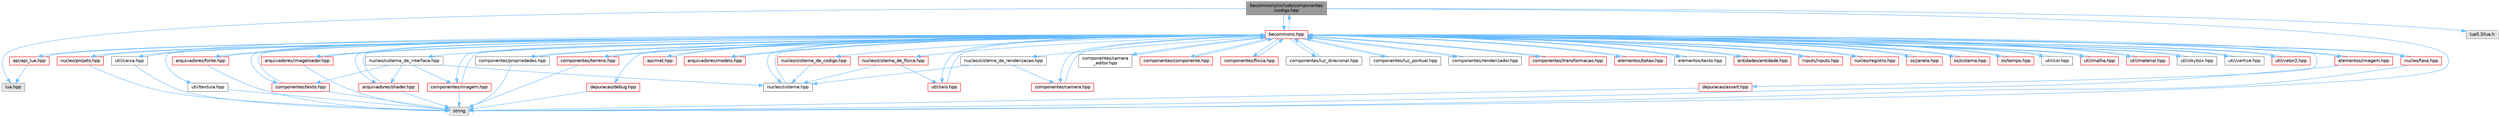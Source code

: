 digraph "becommons/include/componentes/codigo.hpp"
{
 // LATEX_PDF_SIZE
  bgcolor="transparent";
  edge [fontname=Helvetica,fontsize=10,labelfontname=Helvetica,labelfontsize=10];
  node [fontname=Helvetica,fontsize=10,shape=box,height=0.2,width=0.4];
  Node1 [id="Node000001",label="becommons/include/componentes\l/codigo.hpp",height=0.2,width=0.4,color="gray40", fillcolor="grey60", style="filled", fontcolor="black",tooltip="Componente de código para entidades ECS."];
  Node1 -> Node2 [id="edge1_Node000001_Node000002",color="steelblue1",style="solid",tooltip=" "];
  Node2 [id="Node000002",label="string",height=0.2,width=0.4,color="grey60", fillcolor="#E0E0E0", style="filled",tooltip=" "];
  Node1 -> Node3 [id="edge2_Node000001_Node000003",color="steelblue1",style="solid",tooltip=" "];
  Node3 [id="Node000003",label="lua.hpp",height=0.2,width=0.4,color="grey60", fillcolor="#E0E0E0", style="filled",tooltip=" "];
  Node1 -> Node4 [id="edge3_Node000001_Node000004",color="steelblue1",style="solid",tooltip=" "];
  Node4 [id="Node000004",label="becommons.hpp",height=0.2,width=0.4,color="red", fillcolor="#FFF0F0", style="filled",URL="$becommons_8hpp.html",tooltip=" "];
  Node4 -> Node5 [id="edge4_Node000004_Node000005",color="steelblue1",style="solid",tooltip=" "];
  Node5 [id="Node000005",label="api/api_lua.hpp",height=0.2,width=0.4,color="red", fillcolor="#FFF0F0", style="filled",URL="$api__lua_8hpp.html",tooltip="Gerencia a configuração do luabridge para api lua."];
  Node5 -> Node3 [id="edge5_Node000005_Node000003",color="steelblue1",style="solid",tooltip=" "];
  Node5 -> Node4 [id="edge6_Node000005_Node000004",color="steelblue1",style="solid",tooltip=" "];
  Node4 -> Node9 [id="edge7_Node000004_Node000009",color="steelblue1",style="solid",tooltip=" "];
  Node9 [id="Node000009",label="api/mat.hpp",height=0.2,width=0.4,color="red", fillcolor="#FFF0F0", style="filled",URL="$mat_8hpp.html",tooltip="Gerencia funçoes matemáticas."];
  Node9 -> Node4 [id="edge8_Node000009_Node000004",color="steelblue1",style="solid",tooltip=" "];
  Node4 -> Node12 [id="edge9_Node000004_Node000012",color="steelblue1",style="solid",tooltip=" "];
  Node12 [id="Node000012",label="arquivadores/fonte.hpp",height=0.2,width=0.4,color="red", fillcolor="#FFF0F0", style="filled",URL="$fonte_8hpp.html",tooltip="Define estruturas básicas para renderização de textos."];
  Node12 -> Node2 [id="edge10_Node000012_Node000002",color="steelblue1",style="solid",tooltip=" "];
  Node12 -> Node4 [id="edge11_Node000012_Node000004",color="steelblue1",style="solid",tooltip=" "];
  Node4 -> Node16 [id="edge12_Node000004_Node000016",color="steelblue1",style="solid",tooltip=" "];
  Node16 [id="Node000016",label="arquivadores/imageloader.hpp",height=0.2,width=0.4,color="red", fillcolor="#FFF0F0", style="filled",URL="$imageloader_8hpp.html",tooltip="Gerencia as imagems/texturas carregadas na engine."];
  Node16 -> Node2 [id="edge13_Node000016_Node000002",color="steelblue1",style="solid",tooltip=" "];
  Node16 -> Node4 [id="edge14_Node000016_Node000004",color="steelblue1",style="solid",tooltip=" "];
  Node4 -> Node22 [id="edge15_Node000004_Node000022",color="steelblue1",style="solid",tooltip=" "];
  Node22 [id="Node000022",label="arquivadores/modelo.hpp",height=0.2,width=0.4,color="red", fillcolor="#FFF0F0", style="filled",URL="$modelo_8hpp.html",tooltip="Carrega um modelo usando a biblioteca assimp com base em um diretório."];
  Node22 -> Node4 [id="edge16_Node000022_Node000004",color="steelblue1",style="solid",tooltip=" "];
  Node4 -> Node24 [id="edge17_Node000004_Node000024",color="steelblue1",style="solid",tooltip=" "];
  Node24 [id="Node000024",label="arquivadores/shader.hpp",height=0.2,width=0.4,color="red", fillcolor="#FFF0F0", style="filled",URL="$shader_8hpp.html",tooltip="Gerencia os shaders GLSL."];
  Node24 -> Node2 [id="edge18_Node000024_Node000002",color="steelblue1",style="solid",tooltip=" "];
  Node24 -> Node4 [id="edge19_Node000024_Node000004",color="steelblue1",style="solid",tooltip=" "];
  Node4 -> Node30 [id="edge20_Node000004_Node000030",color="steelblue1",style="solid",tooltip=" "];
  Node30 [id="Node000030",label="componentes/camera.hpp",height=0.2,width=0.4,color="red", fillcolor="#FFF0F0", style="filled",URL="$camera_8hpp.html",tooltip="Estrutura básica de câmera."];
  Node30 -> Node4 [id="edge21_Node000030_Node000004",color="steelblue1",style="solid",tooltip=" "];
  Node4 -> Node33 [id="edge22_Node000004_Node000033",color="steelblue1",style="solid",tooltip=" "];
  Node33 [id="Node000033",label="componentes/camera\l_editor.hpp",height=0.2,width=0.4,color="grey40", fillcolor="white", style="filled",URL="$camera__editor_8hpp.html",tooltip=" "];
  Node33 -> Node4 [id="edge23_Node000033_Node000004",color="steelblue1",style="solid",tooltip=" "];
  Node4 -> Node1 [id="edge24_Node000004_Node000001",color="steelblue1",style="solid",tooltip=" "];
  Node4 -> Node34 [id="edge25_Node000004_Node000034",color="steelblue1",style="solid",tooltip=" "];
  Node34 [id="Node000034",label="componentes/componente.hpp",height=0.2,width=0.4,color="red", fillcolor="#FFF0F0", style="filled",URL="$componente_8hpp.html",tooltip="Estrutura base para componetes."];
  Node34 -> Node4 [id="edge26_Node000034_Node000004",color="steelblue1",style="solid",tooltip=" "];
  Node4 -> Node39 [id="edge27_Node000004_Node000039",color="steelblue1",style="solid",tooltip=" "];
  Node39 [id="Node000039",label="componentes/fisica.hpp",height=0.2,width=0.4,color="red", fillcolor="#FFF0F0", style="filled",URL="$fisica_8hpp.html",tooltip="Componente de física para entidades ECS."];
  Node39 -> Node4 [id="edge28_Node000039_Node000004",color="steelblue1",style="solid",tooltip=" "];
  Node4 -> Node40 [id="edge29_Node000004_Node000040",color="steelblue1",style="solid",tooltip=" "];
  Node40 [id="Node000040",label="componentes/imagem.hpp",height=0.2,width=0.4,color="red", fillcolor="#FFF0F0", style="filled",URL="$componentes_2imagem_8hpp.html",tooltip=" "];
  Node40 -> Node2 [id="edge30_Node000040_Node000002",color="steelblue1",style="solid",tooltip=" "];
  Node40 -> Node4 [id="edge31_Node000040_Node000004",color="steelblue1",style="solid",tooltip=" "];
  Node4 -> Node41 [id="edge32_Node000004_Node000041",color="steelblue1",style="solid",tooltip=" "];
  Node41 [id="Node000041",label="componentes/luz_direcional.hpp",height=0.2,width=0.4,color="grey40", fillcolor="white", style="filled",URL="$luz__direcional_8hpp.html",tooltip=" "];
  Node41 -> Node4 [id="edge33_Node000041_Node000004",color="steelblue1",style="solid",tooltip=" "];
  Node4 -> Node42 [id="edge34_Node000004_Node000042",color="steelblue1",style="solid",tooltip=" "];
  Node42 [id="Node000042",label="componentes/luz_pontual.hpp",height=0.2,width=0.4,color="grey40", fillcolor="white", style="filled",URL="$luz__pontual_8hpp.html",tooltip=" "];
  Node42 -> Node4 [id="edge35_Node000042_Node000004",color="steelblue1",style="solid",tooltip=" "];
  Node4 -> Node43 [id="edge36_Node000004_Node000043",color="steelblue1",style="solid",tooltip=" "];
  Node43 [id="Node000043",label="componentes/propriedades.hpp",height=0.2,width=0.4,color="grey40", fillcolor="white", style="filled",URL="$propriedades_8hpp.html",tooltip=" "];
  Node43 -> Node2 [id="edge37_Node000043_Node000002",color="steelblue1",style="solid",tooltip=" "];
  Node43 -> Node4 [id="edge38_Node000043_Node000004",color="steelblue1",style="solid",tooltip=" "];
  Node4 -> Node44 [id="edge39_Node000004_Node000044",color="steelblue1",style="solid",tooltip=" "];
  Node44 [id="Node000044",label="componentes/renderizador.hpp",height=0.2,width=0.4,color="grey40", fillcolor="white", style="filled",URL="$renderizador_8hpp.html",tooltip=" "];
  Node44 -> Node4 [id="edge40_Node000044_Node000004",color="steelblue1",style="solid",tooltip=" "];
  Node4 -> Node45 [id="edge41_Node000004_Node000045",color="steelblue1",style="solid",tooltip=" "];
  Node45 [id="Node000045",label="componentes/terreno.hpp",height=0.2,width=0.4,color="red", fillcolor="#FFF0F0", style="filled",URL="$terreno_8hpp.html",tooltip=" "];
  Node45 -> Node2 [id="edge42_Node000045_Node000002",color="steelblue1",style="solid",tooltip=" "];
  Node45 -> Node4 [id="edge43_Node000045_Node000004",color="steelblue1",style="solid",tooltip=" "];
  Node4 -> Node46 [id="edge44_Node000004_Node000046",color="steelblue1",style="solid",tooltip=" "];
  Node46 [id="Node000046",label="componentes/texto.hpp",height=0.2,width=0.4,color="red", fillcolor="#FFF0F0", style="filled",URL="$componentes_2texto_8hpp.html",tooltip=" "];
  Node46 -> Node2 [id="edge45_Node000046_Node000002",color="steelblue1",style="solid",tooltip=" "];
  Node46 -> Node4 [id="edge46_Node000046_Node000004",color="steelblue1",style="solid",tooltip=" "];
  Node4 -> Node47 [id="edge47_Node000004_Node000047",color="steelblue1",style="solid",tooltip=" "];
  Node47 [id="Node000047",label="componentes/transformacao.hpp",height=0.2,width=0.4,color="red", fillcolor="#FFF0F0", style="filled",URL="$transformacao_8hpp.html",tooltip="Calcula a mtriz de modelo para um objeto 3d qualquer."];
  Node47 -> Node4 [id="edge48_Node000047_Node000004",color="steelblue1",style="solid",tooltip=" "];
  Node4 -> Node51 [id="edge49_Node000004_Node000051",color="steelblue1",style="solid",tooltip=" "];
  Node51 [id="Node000051",label="depuracao/debug.hpp",height=0.2,width=0.4,color="red", fillcolor="#FFF0F0", style="filled",URL="$debug_8hpp.html",tooltip=" "];
  Node51 -> Node2 [id="edge50_Node000051_Node000002",color="steelblue1",style="solid",tooltip=" "];
  Node4 -> Node52 [id="edge51_Node000004_Node000052",color="steelblue1",style="solid",tooltip=" "];
  Node52 [id="Node000052",label="depuracao/assert.hpp",height=0.2,width=0.4,color="red", fillcolor="#FFF0F0", style="filled",URL="$assert_8hpp.html",tooltip=" "];
  Node52 -> Node2 [id="edge52_Node000052_Node000002",color="steelblue1",style="solid",tooltip=" "];
  Node4 -> Node55 [id="edge53_Node000004_Node000055",color="steelblue1",style="solid",tooltip=" "];
  Node55 [id="Node000055",label="elementos/botao.hpp",height=0.2,width=0.4,color="red", fillcolor="#FFF0F0", style="filled",URL="$botao_8hpp.html",tooltip=" "];
  Node55 -> Node4 [id="edge54_Node000055_Node000004",color="steelblue1",style="solid",tooltip=" "];
  Node4 -> Node57 [id="edge55_Node000004_Node000057",color="steelblue1",style="solid",tooltip=" "];
  Node57 [id="Node000057",label="elementos/imagem.hpp",height=0.2,width=0.4,color="red", fillcolor="#FFF0F0", style="filled",URL="$elementos_2imagem_8hpp.html",tooltip="Gerencia a configuração do luabridge para api lua."];
  Node57 -> Node2 [id="edge56_Node000057_Node000002",color="steelblue1",style="solid",tooltip=" "];
  Node57 -> Node4 [id="edge57_Node000057_Node000004",color="steelblue1",style="solid",tooltip=" "];
  Node4 -> Node58 [id="edge58_Node000004_Node000058",color="steelblue1",style="solid",tooltip=" "];
  Node58 [id="Node000058",label="elementos/texto.hpp",height=0.2,width=0.4,color="grey40", fillcolor="white", style="filled",URL="$elementos_2texto_8hpp.html",tooltip=" "];
  Node58 -> Node4 [id="edge59_Node000058_Node000004",color="steelblue1",style="solid",tooltip=" "];
  Node4 -> Node59 [id="edge60_Node000004_Node000059",color="steelblue1",style="solid",tooltip=" "];
  Node59 [id="Node000059",label="entidades/entidade.hpp",height=0.2,width=0.4,color="red", fillcolor="#FFF0F0", style="filled",URL="$entidade_8hpp.html",tooltip="Inclusoes e defini��es relacionadas � entidade."];
  Node59 -> Node4 [id="edge61_Node000059_Node000004",color="steelblue1",style="solid",tooltip=" "];
  Node4 -> Node60 [id="edge62_Node000004_Node000060",color="steelblue1",style="solid",tooltip=" "];
  Node60 [id="Node000060",label="inputs/inputs.hpp",height=0.2,width=0.4,color="red", fillcolor="#FFF0F0", style="filled",URL="$inputs_8hpp.html",tooltip=" "];
  Node60 -> Node4 [id="edge63_Node000060_Node000004",color="steelblue1",style="solid",tooltip=" "];
  Node4 -> Node61 [id="edge64_Node000004_Node000061",color="steelblue1",style="solid",tooltip=" "];
  Node61 [id="Node000061",label="nucleo/fase.hpp",height=0.2,width=0.4,color="red", fillcolor="#FFF0F0", style="filled",URL="$fase_8hpp.html",tooltip="Gerencia sistemas numa fase."];
  Node61 -> Node2 [id="edge65_Node000061_Node000002",color="steelblue1",style="solid",tooltip=" "];
  Node61 -> Node4 [id="edge66_Node000061_Node000004",color="steelblue1",style="solid",tooltip=" "];
  Node4 -> Node62 [id="edge67_Node000004_Node000062",color="steelblue1",style="solid",tooltip=" "];
  Node62 [id="Node000062",label="nucleo/projeto.hpp",height=0.2,width=0.4,color="red", fillcolor="#FFF0F0", style="filled",URL="$projeto_8hpp.html",tooltip="Gerencia configurações do projeto."];
  Node62 -> Node2 [id="edge68_Node000062_Node000002",color="steelblue1",style="solid",tooltip=" "];
  Node62 -> Node4 [id="edge69_Node000062_Node000004",color="steelblue1",style="solid",tooltip=" "];
  Node4 -> Node63 [id="edge70_Node000004_Node000063",color="steelblue1",style="solid",tooltip=" "];
  Node63 [id="Node000063",label="nucleo/registro.hpp",height=0.2,width=0.4,color="red", fillcolor="#FFF0F0", style="filled",URL="$registro_8hpp.html",tooltip="Inclusoes e definições relacionadas à registro."];
  Node63 -> Node4 [id="edge71_Node000063_Node000004",color="steelblue1",style="solid",tooltip=" "];
  Node4 -> Node65 [id="edge72_Node000004_Node000065",color="steelblue1",style="solid",tooltip=" "];
  Node65 [id="Node000065",label="nucleo/sistema.hpp",height=0.2,width=0.4,color="grey40", fillcolor="white", style="filled",URL="$nucleo_2sistema_8hpp.html",tooltip=" "];
  Node65 -> Node4 [id="edge73_Node000065_Node000004",color="steelblue1",style="solid",tooltip=" "];
  Node4 -> Node66 [id="edge74_Node000004_Node000066",color="steelblue1",style="solid",tooltip=" "];
  Node66 [id="Node000066",label="nucleo/sistema_de_codigo.hpp",height=0.2,width=0.4,color="red", fillcolor="#FFF0F0", style="filled",URL="$sistema__de__codigo_8hpp.html",tooltip=" "];
  Node66 -> Node65 [id="edge75_Node000066_Node000065",color="steelblue1",style="solid",tooltip=" "];
  Node4 -> Node69 [id="edge76_Node000004_Node000069",color="steelblue1",style="solid",tooltip=" "];
  Node69 [id="Node000069",label="nucleo/sistema_de_fisica.hpp",height=0.2,width=0.4,color="red", fillcolor="#FFF0F0", style="filled",URL="$sistema__de__fisica_8hpp.html",tooltip="Gerencia a fisica de jogo com o bullet3."];
  Node69 -> Node65 [id="edge77_Node000069_Node000065",color="steelblue1",style="solid",tooltip=" "];
  Node69 -> Node70 [id="edge78_Node000069_Node000070",color="steelblue1",style="solid",tooltip=" "];
  Node70 [id="Node000070",label="util/raio.hpp",height=0.2,width=0.4,color="red", fillcolor="#FFF0F0", style="filled",URL="$raio_8hpp.html",tooltip=" "];
  Node70 -> Node4 [id="edge79_Node000070_Node000004",color="steelblue1",style="solid",tooltip=" "];
  Node4 -> Node71 [id="edge80_Node000004_Node000071",color="steelblue1",style="solid",tooltip=" "];
  Node71 [id="Node000071",label="nucleo/sistema_de_interface.hpp",height=0.2,width=0.4,color="grey40", fillcolor="white", style="filled",URL="$sistema__de__interface_8hpp.html",tooltip=" "];
  Node71 -> Node65 [id="edge81_Node000071_Node000065",color="steelblue1",style="solid",tooltip=" "];
  Node71 -> Node24 [id="edge82_Node000071_Node000024",color="steelblue1",style="solid",tooltip=" "];
  Node71 -> Node46 [id="edge83_Node000071_Node000046",color="steelblue1",style="solid",tooltip=" "];
  Node71 -> Node40 [id="edge84_Node000071_Node000040",color="steelblue1",style="solid",tooltip=" "];
  Node4 -> Node72 [id="edge85_Node000004_Node000072",color="steelblue1",style="solid",tooltip=" "];
  Node72 [id="Node000072",label="nucleo/sistema_de_renderizacao.hpp",height=0.2,width=0.4,color="grey40", fillcolor="white", style="filled",URL="$sistema__de__renderizacao_8hpp.html",tooltip="Gerencia a renderizacao."];
  Node72 -> Node65 [id="edge86_Node000072_Node000065",color="steelblue1",style="solid",tooltip=" "];
  Node72 -> Node30 [id="edge87_Node000072_Node000030",color="steelblue1",style="solid",tooltip=" "];
  Node4 -> Node73 [id="edge88_Node000004_Node000073",color="steelblue1",style="solid",tooltip=" "];
  Node73 [id="Node000073",label="os/janela.hpp",height=0.2,width=0.4,color="red", fillcolor="#FFF0F0", style="filled",URL="$janela_8hpp.html",tooltip="Inicia e gerencia janela glfw."];
  Node73 -> Node4 [id="edge89_Node000073_Node000004",color="steelblue1",style="solid",tooltip=" "];
  Node4 -> Node74 [id="edge90_Node000004_Node000074",color="steelblue1",style="solid",tooltip=" "];
  Node74 [id="Node000074",label="os/sistema.hpp",height=0.2,width=0.4,color="red", fillcolor="#FFF0F0", style="filled",URL="$os_2sistema_8hpp.html",tooltip="funçoes do sistema"];
  Node74 -> Node4 [id="edge91_Node000074_Node000004",color="steelblue1",style="solid",tooltip=" "];
  Node4 -> Node77 [id="edge92_Node000004_Node000077",color="steelblue1",style="solid",tooltip=" "];
  Node77 [id="Node000077",label="os/tempo.hpp",height=0.2,width=0.4,color="red", fillcolor="#FFF0F0", style="filled",URL="$tempo_8hpp.html",tooltip="Inicia e gerencia o tempo."];
  Node77 -> Node4 [id="edge93_Node000077_Node000004",color="steelblue1",style="solid",tooltip=" "];
  Node4 -> Node79 [id="edge94_Node000004_Node000079",color="steelblue1",style="solid",tooltip=" "];
  Node79 [id="Node000079",label="util/caixa.hpp",height=0.2,width=0.4,color="grey40", fillcolor="white", style="filled",URL="$caixa_8hpp.html",tooltip=" "];
  Node79 -> Node2 [id="edge95_Node000079_Node000002",color="steelblue1",style="solid",tooltip=" "];
  Node79 -> Node4 [id="edge96_Node000079_Node000004",color="steelblue1",style="solid",tooltip=" "];
  Node4 -> Node80 [id="edge97_Node000004_Node000080",color="steelblue1",style="solid",tooltip=" "];
  Node80 [id="Node000080",label="util/cor.hpp",height=0.2,width=0.4,color="grey40", fillcolor="white", style="filled",URL="$cor_8hpp.html",tooltip=" "];
  Node80 -> Node4 [id="edge98_Node000080_Node000004",color="steelblue1",style="solid",tooltip=" "];
  Node4 -> Node81 [id="edge99_Node000004_Node000081",color="steelblue1",style="solid",tooltip=" "];
  Node81 [id="Node000081",label="util/malha.hpp",height=0.2,width=0.4,color="red", fillcolor="#FFF0F0", style="filled",URL="$malha_8hpp.html",tooltip=" "];
  Node81 -> Node4 [id="edge100_Node000081_Node000004",color="steelblue1",style="solid",tooltip=" "];
  Node4 -> Node82 [id="edge101_Node000004_Node000082",color="steelblue1",style="solid",tooltip=" "];
  Node82 [id="Node000082",label="util/material.hpp",height=0.2,width=0.4,color="red", fillcolor="#FFF0F0", style="filled",URL="$material_8hpp.html",tooltip=" "];
  Node82 -> Node4 [id="edge102_Node000082_Node000004",color="steelblue1",style="solid",tooltip=" "];
  Node4 -> Node70 [id="edge103_Node000004_Node000070",color="steelblue1",style="solid",tooltip=" "];
  Node4 -> Node83 [id="edge104_Node000004_Node000083",color="steelblue1",style="solid",tooltip=" "];
  Node83 [id="Node000083",label="util/skybox.hpp",height=0.2,width=0.4,color="grey40", fillcolor="white", style="filled",URL="$skybox_8hpp.html",tooltip=" "];
  Node83 -> Node4 [id="edge105_Node000083_Node000004",color="steelblue1",style="solid",tooltip=" "];
  Node4 -> Node84 [id="edge106_Node000004_Node000084",color="steelblue1",style="solid",tooltip=" "];
  Node84 [id="Node000084",label="util/vertice.hpp",height=0.2,width=0.4,color="grey40", fillcolor="white", style="filled",URL="$vertice_8hpp.html",tooltip=" "];
  Node84 -> Node4 [id="edge107_Node000084_Node000004",color="steelblue1",style="solid",tooltip=" "];
  Node4 -> Node85 [id="edge108_Node000004_Node000085",color="steelblue1",style="solid",tooltip=" "];
  Node85 [id="Node000085",label="util/textura.hpp",height=0.2,width=0.4,color="grey40", fillcolor="white", style="filled",URL="$textura_8hpp.html",tooltip=" "];
  Node85 -> Node2 [id="edge109_Node000085_Node000002",color="steelblue1",style="solid",tooltip=" "];
  Node4 -> Node86 [id="edge110_Node000004_Node000086",color="steelblue1",style="solid",tooltip=" "];
  Node86 [id="Node000086",label="util/vetor2.hpp",height=0.2,width=0.4,color="red", fillcolor="#FFF0F0", style="filled",URL="$vetor2_8hpp.html",tooltip=" "];
  Node86 -> Node4 [id="edge111_Node000086_Node000004",color="steelblue1",style="solid",tooltip=" "];
  Node1 -> Node89 [id="edge112_Node000001_Node000089",color="steelblue1",style="solid",tooltip=" "];
  Node89 [id="Node000089",label="lua5.3/lua.h",height=0.2,width=0.4,color="grey60", fillcolor="#E0E0E0", style="filled",tooltip=" "];
}
